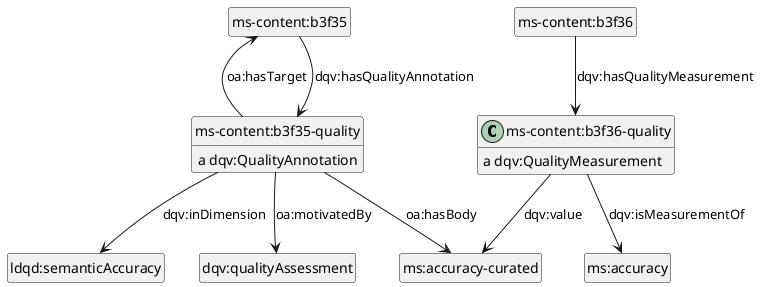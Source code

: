 @startuml
hide empty methods
hide empty attributes
hide circle
skinparam classAttributeIconSize 0
class ms_content_b3f36_quality as "ms-content:b3f36-quality"
class ms_content_b3f36_quality <<<<(W,red)Wrong>>>>
show ms_content_b3f36_quality circle
class ms_content_b3f36 as "ms-content:b3f36"
ms_content_b3f36 --> ms_content_b3f36_quality : dqv:hasQualityMeasurement
class ms_content_b3f35_quality as "ms-content:b3f35-quality"
ms_content_b3f35_quality : a dqv:QualityAnnotation
class ldqd_semanticAccuracy as "ldqd:semanticAccuracy"
ms_content_b3f35_quality --> ldqd_semanticAccuracy : dqv:inDimension
class dqv_qualityAssessment as "dqv:qualityAssessment"
ms_content_b3f35_quality --> dqv_qualityAssessment : oa:motivatedBy
class ms_content_b3f35 as "ms-content:b3f35"
ms_content_b3f35_quality -up-> ms_content_b3f35 : oa:hasTarget
class ms_accuracy_curated as "ms:accuracy-curated"
ms_content_b3f35_quality --> ms_accuracy_curated : oa:hasBody
ms_content_b3f35 --> ms_content_b3f35_quality : dqv:hasQualityAnnotation
ms_content_b3f36_quality : a dqv:QualityMeasurement
ms_content_b3f36_quality --> ms_accuracy_curated : dqv:value
class ms_accuracy as "ms:accuracy"
ms_content_b3f36_quality --> ms_accuracy : dqv:isMeasurementOf
@enduml
